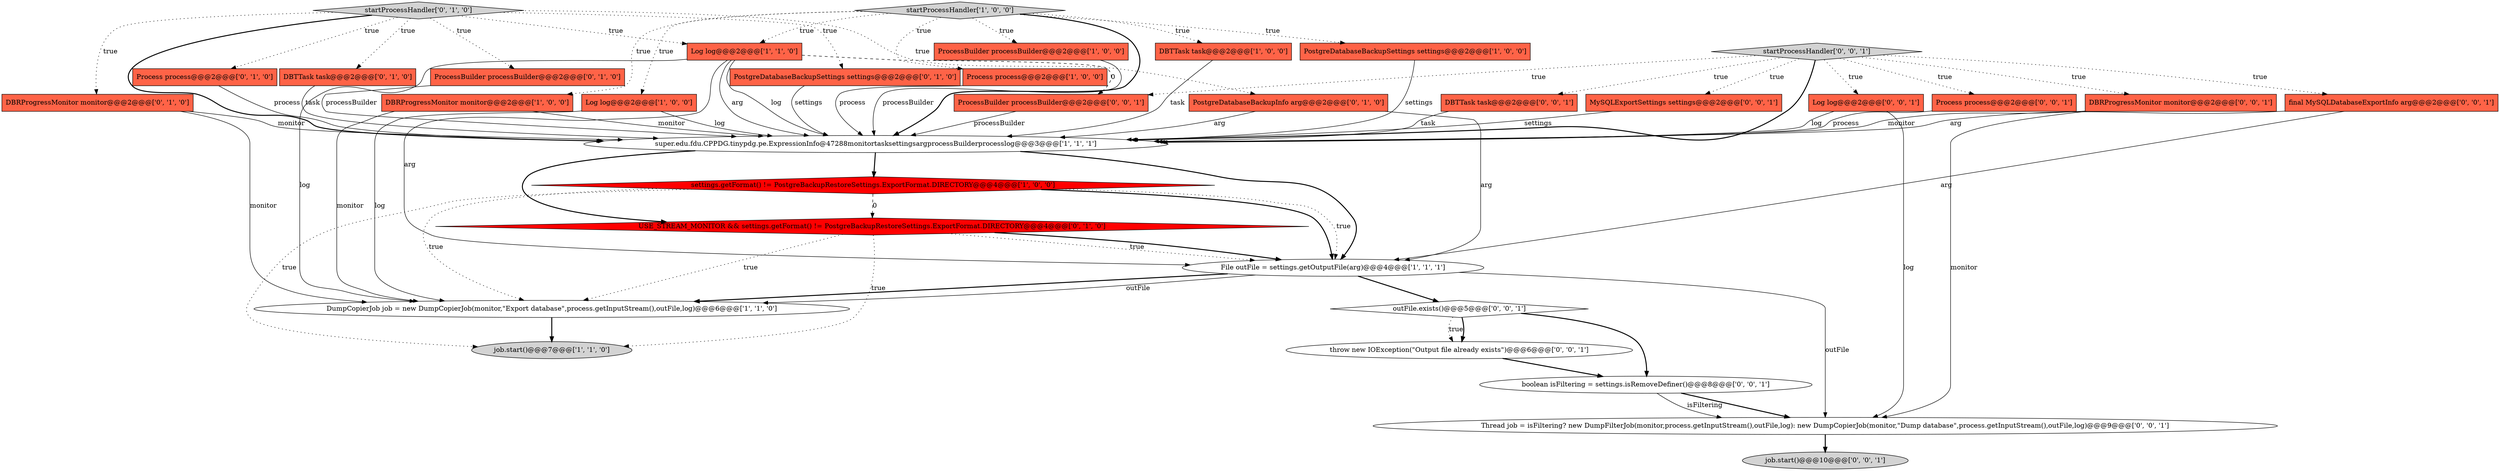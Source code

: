 digraph {
32 [style = filled, label = "MySQLExportSettings settings@@@2@@@['0', '0', '1']", fillcolor = tomato, shape = box image = "AAA0AAABBB3BBB"];
12 [style = filled, label = "Log log@@@2@@@['1', '1', '0']", fillcolor = tomato, shape = box image = "AAA0AAABBB1BBB"];
3 [style = filled, label = "Process process@@@2@@@['1', '0', '0']", fillcolor = tomato, shape = box image = "AAA0AAABBB1BBB"];
27 [style = filled, label = "job.start()@@@10@@@['0', '0', '1']", fillcolor = lightgray, shape = ellipse image = "AAA0AAABBB3BBB"];
22 [style = filled, label = "final MySQLDatabaseExportInfo arg@@@2@@@['0', '0', '1']", fillcolor = tomato, shape = box image = "AAA0AAABBB3BBB"];
4 [style = filled, label = "ProcessBuilder processBuilder@@@2@@@['1', '0', '0']", fillcolor = tomato, shape = box image = "AAA0AAABBB1BBB"];
31 [style = filled, label = "Process process@@@2@@@['0', '0', '1']", fillcolor = tomato, shape = box image = "AAA0AAABBB3BBB"];
5 [style = filled, label = "super.edu.fdu.CPPDG.tinypdg.pe.ExpressionInfo@47288monitortasksettingsargprocessBuilderprocesslog@@@3@@@['1', '1', '1']", fillcolor = white, shape = ellipse image = "AAA0AAABBB1BBB"];
13 [style = filled, label = "DBRProgressMonitor monitor@@@2@@@['0', '1', '0']", fillcolor = tomato, shape = box image = "AAA0AAABBB2BBB"];
2 [style = filled, label = "DBRProgressMonitor monitor@@@2@@@['1', '0', '0']", fillcolor = tomato, shape = box image = "AAA0AAABBB1BBB"];
25 [style = filled, label = "throw new IOException(\"Output file already exists\")@@@6@@@['0', '0', '1']", fillcolor = white, shape = ellipse image = "AAA0AAABBB3BBB"];
33 [style = filled, label = "ProcessBuilder processBuilder@@@2@@@['0', '0', '1']", fillcolor = tomato, shape = box image = "AAA0AAABBB3BBB"];
21 [style = filled, label = "Log log@@@2@@@['0', '0', '1']", fillcolor = tomato, shape = box image = "AAA0AAABBB3BBB"];
15 [style = filled, label = "Process process@@@2@@@['0', '1', '0']", fillcolor = tomato, shape = box image = "AAA0AAABBB2BBB"];
18 [style = filled, label = "USE_STREAM_MONITOR && settings.getFormat() != PostgreBackupRestoreSettings.ExportFormat.DIRECTORY@@@4@@@['0', '1', '0']", fillcolor = red, shape = diamond image = "AAA1AAABBB2BBB"];
14 [style = filled, label = "DBTTask task@@@2@@@['0', '1', '0']", fillcolor = tomato, shape = box image = "AAA0AAABBB2BBB"];
20 [style = filled, label = "ProcessBuilder processBuilder@@@2@@@['0', '1', '0']", fillcolor = tomato, shape = box image = "AAA0AAABBB2BBB"];
9 [style = filled, label = "job.start()@@@7@@@['1', '1', '0']", fillcolor = lightgray, shape = ellipse image = "AAA0AAABBB1BBB"];
26 [style = filled, label = "startProcessHandler['0', '0', '1']", fillcolor = lightgray, shape = diamond image = "AAA0AAABBB3BBB"];
16 [style = filled, label = "startProcessHandler['0', '1', '0']", fillcolor = lightgray, shape = diamond image = "AAA0AAABBB2BBB"];
1 [style = filled, label = "DumpCopierJob job = new DumpCopierJob(monitor,\"Export database\",process.getInputStream(),outFile,log)@@@6@@@['1', '1', '0']", fillcolor = white, shape = ellipse image = "AAA0AAABBB1BBB"];
28 [style = filled, label = "outFile.exists()@@@5@@@['0', '0', '1']", fillcolor = white, shape = diamond image = "AAA0AAABBB3BBB"];
6 [style = filled, label = "DBTTask task@@@2@@@['1', '0', '0']", fillcolor = tomato, shape = box image = "AAA0AAABBB1BBB"];
30 [style = filled, label = "DBRProgressMonitor monitor@@@2@@@['0', '0', '1']", fillcolor = tomato, shape = box image = "AAA0AAABBB3BBB"];
23 [style = filled, label = "DBTTask task@@@2@@@['0', '0', '1']", fillcolor = tomato, shape = box image = "AAA0AAABBB3BBB"];
7 [style = filled, label = "startProcessHandler['1', '0', '0']", fillcolor = lightgray, shape = diamond image = "AAA0AAABBB1BBB"];
11 [style = filled, label = "Log log@@@2@@@['1', '0', '0']", fillcolor = tomato, shape = box image = "AAA0AAABBB1BBB"];
29 [style = filled, label = "Thread job = isFiltering? new DumpFilterJob(monitor,process.getInputStream(),outFile,log): new DumpCopierJob(monitor,\"Dump database\",process.getInputStream(),outFile,log)@@@9@@@['0', '0', '1']", fillcolor = white, shape = ellipse image = "AAA0AAABBB3BBB"];
19 [style = filled, label = "PostgreDatabaseBackupInfo arg@@@2@@@['0', '1', '0']", fillcolor = tomato, shape = box image = "AAA0AAABBB2BBB"];
17 [style = filled, label = "PostgreDatabaseBackupSettings settings@@@2@@@['0', '1', '0']", fillcolor = tomato, shape = box image = "AAA0AAABBB2BBB"];
10 [style = filled, label = "PostgreDatabaseBackupSettings settings@@@2@@@['1', '0', '0']", fillcolor = tomato, shape = box image = "AAA0AAABBB1BBB"];
0 [style = filled, label = "File outFile = settings.getOutputFile(arg)@@@4@@@['1', '1', '1']", fillcolor = white, shape = ellipse image = "AAA0AAABBB1BBB"];
24 [style = filled, label = "boolean isFiltering = settings.isRemoveDefiner()@@@8@@@['0', '0', '1']", fillcolor = white, shape = ellipse image = "AAA0AAABBB3BBB"];
8 [style = filled, label = "settings.getFormat() != PostgreBackupRestoreSettings.ExportFormat.DIRECTORY@@@4@@@['1', '0', '0']", fillcolor = red, shape = diamond image = "AAA1AAABBB1BBB"];
12->5 [style = solid, label="log"];
16->19 [style = dotted, label="true"];
10->5 [style = solid, label="settings"];
5->8 [style = bold, label=""];
7->2 [style = dotted, label="true"];
7->6 [style = dotted, label="true"];
12->33 [style = dashed, label="0"];
16->12 [style = dotted, label="true"];
7->10 [style = dotted, label="true"];
26->33 [style = dotted, label="true"];
11->1 [style = solid, label="log"];
16->13 [style = dotted, label="true"];
14->5 [style = solid, label="task"];
31->5 [style = solid, label="process"];
26->5 [style = bold, label=""];
21->5 [style = solid, label="log"];
17->5 [style = solid, label="settings"];
18->1 [style = dotted, label="true"];
16->17 [style = dotted, label="true"];
28->25 [style = dotted, label="true"];
22->0 [style = solid, label="arg"];
0->29 [style = solid, label="outFile"];
16->20 [style = dotted, label="true"];
26->23 [style = dotted, label="true"];
5->18 [style = bold, label=""];
24->29 [style = bold, label=""];
12->5 [style = solid, label="arg"];
0->28 [style = bold, label=""];
26->22 [style = dotted, label="true"];
0->1 [style = solid, label="outFile"];
1->9 [style = bold, label=""];
7->12 [style = dotted, label="true"];
20->5 [style = solid, label="processBuilder"];
13->1 [style = solid, label="monitor"];
15->5 [style = solid, label="process"];
12->0 [style = solid, label="arg"];
21->29 [style = solid, label="log"];
8->0 [style = bold, label=""];
25->24 [style = bold, label=""];
29->27 [style = bold, label=""];
2->1 [style = solid, label="monitor"];
23->5 [style = solid, label="task"];
7->5 [style = bold, label=""];
8->1 [style = dotted, label="true"];
26->31 [style = dotted, label="true"];
11->5 [style = solid, label="log"];
7->11 [style = dotted, label="true"];
5->0 [style = bold, label=""];
26->30 [style = dotted, label="true"];
4->5 [style = solid, label="processBuilder"];
13->5 [style = solid, label="monitor"];
12->1 [style = solid, label="log"];
6->5 [style = solid, label="task"];
0->1 [style = bold, label=""];
7->3 [style = dotted, label="true"];
26->32 [style = dotted, label="true"];
2->5 [style = solid, label="monitor"];
18->9 [style = dotted, label="true"];
7->4 [style = dotted, label="true"];
16->14 [style = dotted, label="true"];
26->21 [style = dotted, label="true"];
16->5 [style = bold, label=""];
28->25 [style = bold, label=""];
3->5 [style = solid, label="process"];
28->24 [style = bold, label=""];
32->5 [style = solid, label="settings"];
18->0 [style = dotted, label="true"];
8->0 [style = dotted, label="true"];
8->18 [style = dashed, label="0"];
30->29 [style = solid, label="monitor"];
8->9 [style = dotted, label="true"];
22->5 [style = solid, label="arg"];
33->5 [style = solid, label="processBuilder"];
18->0 [style = bold, label=""];
19->5 [style = solid, label="arg"];
30->5 [style = solid, label="monitor"];
19->0 [style = solid, label="arg"];
24->29 [style = solid, label="isFiltering"];
16->15 [style = dotted, label="true"];
}
